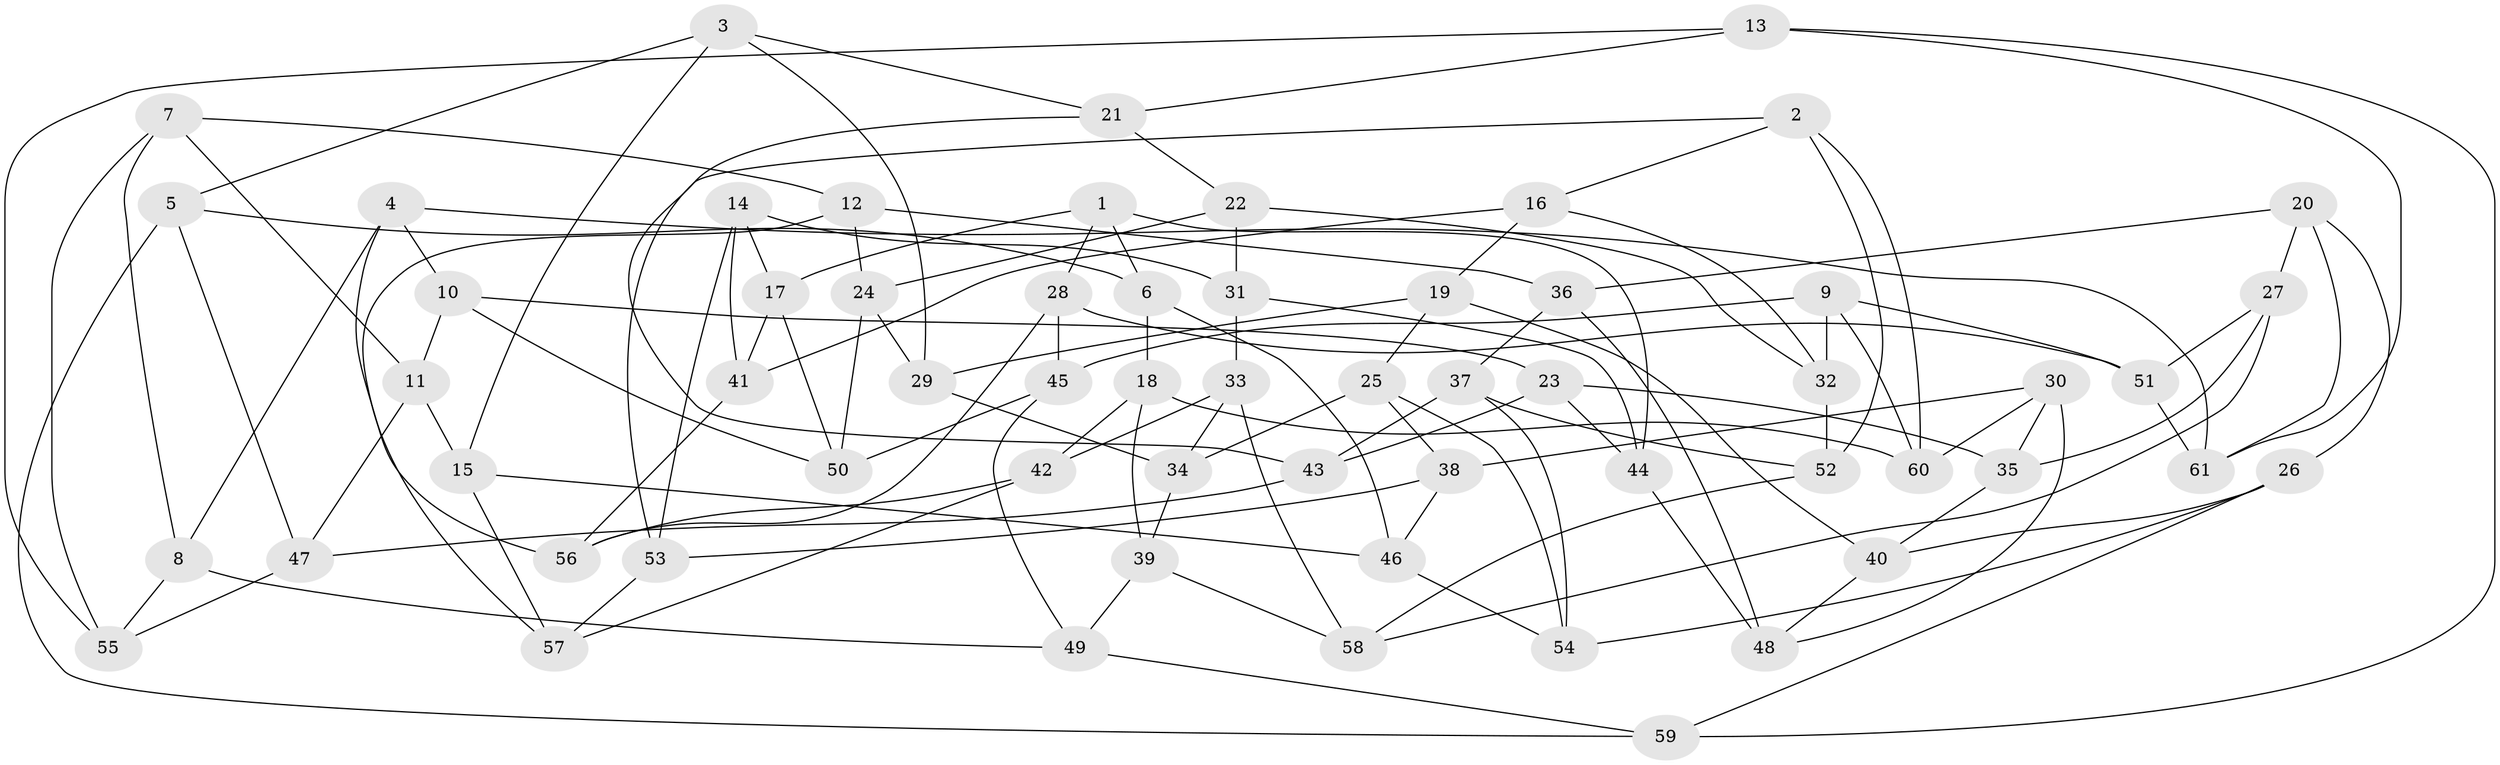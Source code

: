 // Generated by graph-tools (version 1.1) at 2025/11/02/27/25 16:11:45]
// undirected, 61 vertices, 122 edges
graph export_dot {
graph [start="1"]
  node [color=gray90,style=filled];
  1;
  2;
  3;
  4;
  5;
  6;
  7;
  8;
  9;
  10;
  11;
  12;
  13;
  14;
  15;
  16;
  17;
  18;
  19;
  20;
  21;
  22;
  23;
  24;
  25;
  26;
  27;
  28;
  29;
  30;
  31;
  32;
  33;
  34;
  35;
  36;
  37;
  38;
  39;
  40;
  41;
  42;
  43;
  44;
  45;
  46;
  47;
  48;
  49;
  50;
  51;
  52;
  53;
  54;
  55;
  56;
  57;
  58;
  59;
  60;
  61;
  1 -- 44;
  1 -- 17;
  1 -- 6;
  1 -- 28;
  2 -- 52;
  2 -- 53;
  2 -- 60;
  2 -- 16;
  3 -- 21;
  3 -- 15;
  3 -- 29;
  3 -- 5;
  4 -- 10;
  4 -- 56;
  4 -- 61;
  4 -- 8;
  5 -- 47;
  5 -- 59;
  5 -- 6;
  6 -- 46;
  6 -- 18;
  7 -- 55;
  7 -- 12;
  7 -- 8;
  7 -- 11;
  8 -- 49;
  8 -- 55;
  9 -- 60;
  9 -- 51;
  9 -- 45;
  9 -- 32;
  10 -- 11;
  10 -- 23;
  10 -- 50;
  11 -- 15;
  11 -- 47;
  12 -- 36;
  12 -- 24;
  12 -- 57;
  13 -- 59;
  13 -- 21;
  13 -- 55;
  13 -- 61;
  14 -- 31;
  14 -- 17;
  14 -- 53;
  14 -- 41;
  15 -- 57;
  15 -- 46;
  16 -- 41;
  16 -- 19;
  16 -- 32;
  17 -- 50;
  17 -- 41;
  18 -- 42;
  18 -- 60;
  18 -- 39;
  19 -- 29;
  19 -- 25;
  19 -- 40;
  20 -- 36;
  20 -- 26;
  20 -- 61;
  20 -- 27;
  21 -- 43;
  21 -- 22;
  22 -- 24;
  22 -- 31;
  22 -- 32;
  23 -- 44;
  23 -- 43;
  23 -- 35;
  24 -- 29;
  24 -- 50;
  25 -- 38;
  25 -- 34;
  25 -- 54;
  26 -- 59;
  26 -- 54;
  26 -- 40;
  27 -- 51;
  27 -- 58;
  27 -- 35;
  28 -- 51;
  28 -- 56;
  28 -- 45;
  29 -- 34;
  30 -- 60;
  30 -- 35;
  30 -- 48;
  30 -- 38;
  31 -- 44;
  31 -- 33;
  32 -- 52;
  33 -- 42;
  33 -- 58;
  33 -- 34;
  34 -- 39;
  35 -- 40;
  36 -- 37;
  36 -- 48;
  37 -- 43;
  37 -- 52;
  37 -- 54;
  38 -- 53;
  38 -- 46;
  39 -- 58;
  39 -- 49;
  40 -- 48;
  41 -- 56;
  42 -- 56;
  42 -- 57;
  43 -- 47;
  44 -- 48;
  45 -- 50;
  45 -- 49;
  46 -- 54;
  47 -- 55;
  49 -- 59;
  51 -- 61;
  52 -- 58;
  53 -- 57;
}
